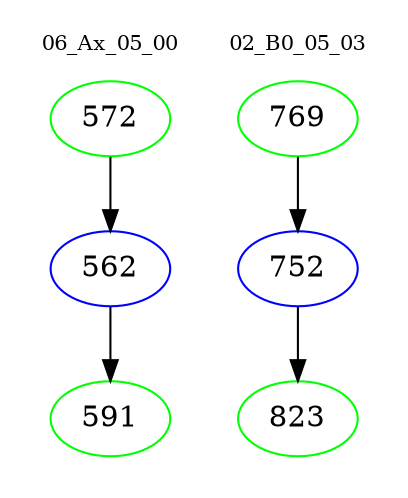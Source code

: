 digraph{
subgraph cluster_0 {
color = white
label = "06_Ax_05_00";
fontsize=10;
T0_572 [label="572", color="green"]
T0_572 -> T0_562 [color="black"]
T0_562 [label="562", color="blue"]
T0_562 -> T0_591 [color="black"]
T0_591 [label="591", color="green"]
}
subgraph cluster_1 {
color = white
label = "02_B0_05_03";
fontsize=10;
T1_769 [label="769", color="green"]
T1_769 -> T1_752 [color="black"]
T1_752 [label="752", color="blue"]
T1_752 -> T1_823 [color="black"]
T1_823 [label="823", color="green"]
}
}
